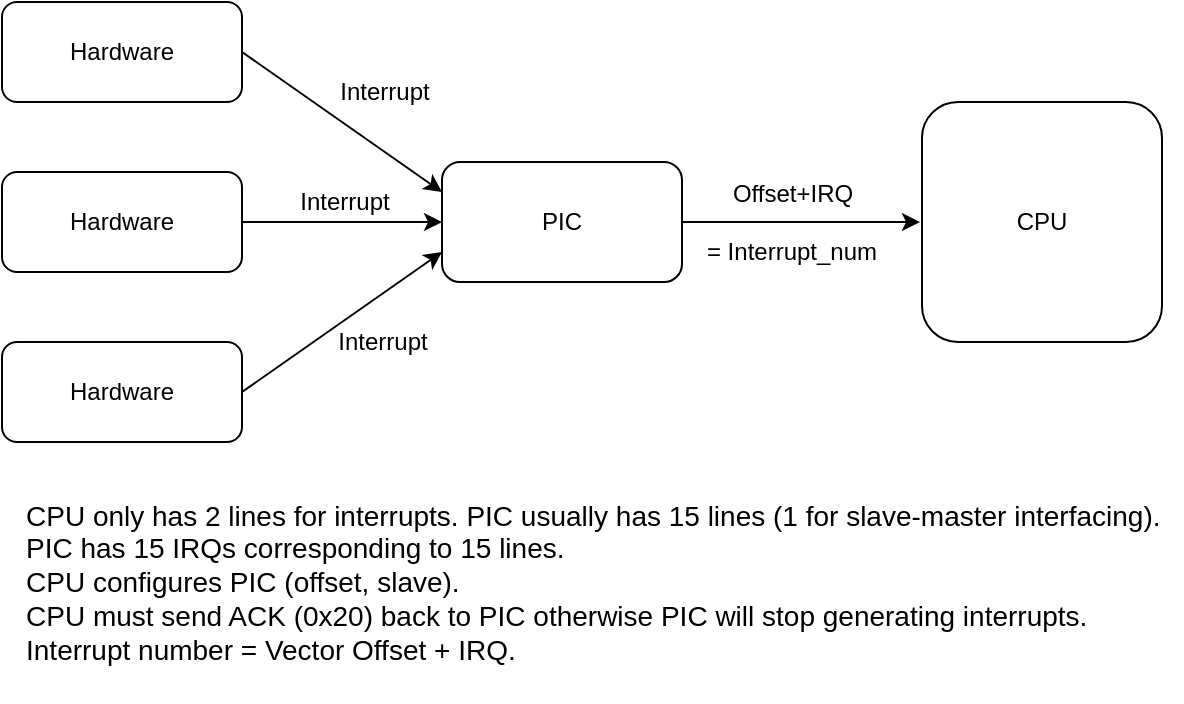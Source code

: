 <mxfile version="12.3.9" type="device" pages="1"><diagram id="AWuh9AsnLHnAJ_P4dx_8" name="Page-1"><mxGraphModel dx="1408" dy="742" grid="1" gridSize="10" guides="1" tooltips="1" connect="1" arrows="1" fold="1" page="1" pageScale="1" pageWidth="850" pageHeight="1100" math="0" shadow="0"><root><mxCell id="0"/><mxCell id="1" parent="0"/><mxCell id="VMnj8HYAoqV5E4mxRuQ2-1" value="PIC" style="rounded=1;whiteSpace=wrap;html=1;" vertex="1" parent="1"><mxGeometry x="280" y="270" width="120" height="60" as="geometry"/></mxCell><mxCell id="VMnj8HYAoqV5E4mxRuQ2-2" value="CPU" style="rounded=1;whiteSpace=wrap;html=1;" vertex="1" parent="1"><mxGeometry x="520" y="240" width="120" height="120" as="geometry"/></mxCell><mxCell id="VMnj8HYAoqV5E4mxRuQ2-3" value="Hardware" style="rounded=1;whiteSpace=wrap;html=1;" vertex="1" parent="1"><mxGeometry x="60" y="190" width="120" height="50" as="geometry"/></mxCell><mxCell id="VMnj8HYAoqV5E4mxRuQ2-4" value="Hardware" style="rounded=1;whiteSpace=wrap;html=1;" vertex="1" parent="1"><mxGeometry x="60" y="275" width="120" height="50" as="geometry"/></mxCell><mxCell id="VMnj8HYAoqV5E4mxRuQ2-5" value="Hardware" style="rounded=1;whiteSpace=wrap;html=1;" vertex="1" parent="1"><mxGeometry x="60" y="360" width="120" height="50" as="geometry"/></mxCell><mxCell id="VMnj8HYAoqV5E4mxRuQ2-6" value="" style="endArrow=classic;html=1;entryX=0;entryY=0.25;entryDx=0;entryDy=0;exitX=1;exitY=0.5;exitDx=0;exitDy=0;" edge="1" parent="1" source="VMnj8HYAoqV5E4mxRuQ2-3" target="VMnj8HYAoqV5E4mxRuQ2-1"><mxGeometry width="50" height="50" relative="1" as="geometry"><mxPoint x="240" y="210" as="sourcePoint"/><mxPoint x="110" y="430" as="targetPoint"/></mxGeometry></mxCell><mxCell id="VMnj8HYAoqV5E4mxRuQ2-7" value="Interrupt" style="text;html=1;align=center;verticalAlign=middle;resizable=0;points=[];;labelBackgroundColor=#ffffff;" vertex="1" connectable="0" parent="VMnj8HYAoqV5E4mxRuQ2-6"><mxGeometry x="-0.233" y="-1" relative="1" as="geometry"><mxPoint x="32.5" y="-8" as="offset"/></mxGeometry></mxCell><mxCell id="VMnj8HYAoqV5E4mxRuQ2-8" value="" style="endArrow=classic;html=1;entryX=0;entryY=0.5;entryDx=0;entryDy=0;exitX=1;exitY=0.5;exitDx=0;exitDy=0;" edge="1" parent="1" source="VMnj8HYAoqV5E4mxRuQ2-4" target="VMnj8HYAoqV5E4mxRuQ2-1"><mxGeometry width="50" height="50" relative="1" as="geometry"><mxPoint x="190" y="225" as="sourcePoint"/><mxPoint x="290" y="310" as="targetPoint"/></mxGeometry></mxCell><mxCell id="VMnj8HYAoqV5E4mxRuQ2-9" value="Interrupt" style="text;html=1;align=center;verticalAlign=middle;resizable=0;points=[];;labelBackgroundColor=#ffffff;" vertex="1" connectable="0" parent="VMnj8HYAoqV5E4mxRuQ2-8"><mxGeometry x="-0.233" y="-1" relative="1" as="geometry"><mxPoint x="12" y="-11" as="offset"/></mxGeometry></mxCell><mxCell id="VMnj8HYAoqV5E4mxRuQ2-10" value="" style="endArrow=classic;html=1;exitX=1;exitY=0.5;exitDx=0;exitDy=0;entryX=0;entryY=0.75;entryDx=0;entryDy=0;" edge="1" parent="1" source="VMnj8HYAoqV5E4mxRuQ2-5" target="VMnj8HYAoqV5E4mxRuQ2-1"><mxGeometry width="50" height="50" relative="1" as="geometry"><mxPoint x="200" y="235" as="sourcePoint"/><mxPoint x="280" y="300" as="targetPoint"/></mxGeometry></mxCell><mxCell id="VMnj8HYAoqV5E4mxRuQ2-11" value="Interrupt" style="text;html=1;align=center;verticalAlign=middle;resizable=0;points=[];;labelBackgroundColor=#ffffff;" vertex="1" connectable="0" parent="VMnj8HYAoqV5E4mxRuQ2-10"><mxGeometry x="-0.233" y="-1" relative="1" as="geometry"><mxPoint x="31" y="1" as="offset"/></mxGeometry></mxCell><mxCell id="VMnj8HYAoqV5E4mxRuQ2-12" value="" style="endArrow=classic;html=1;exitX=1;exitY=0.5;exitDx=0;exitDy=0;" edge="1" parent="1" source="VMnj8HYAoqV5E4mxRuQ2-1"><mxGeometry width="50" height="50" relative="1" as="geometry"><mxPoint x="60" y="480" as="sourcePoint"/><mxPoint x="519" y="300" as="targetPoint"/></mxGeometry></mxCell><mxCell id="VMnj8HYAoqV5E4mxRuQ2-13" value="Offset+IRQ" style="text;html=1;align=center;verticalAlign=middle;resizable=0;points=[];;labelBackgroundColor=#ffffff;" vertex="1" connectable="0" parent="VMnj8HYAoqV5E4mxRuQ2-12"><mxGeometry x="-0.291" y="2" relative="1" as="geometry"><mxPoint x="13" y="-12.5" as="offset"/></mxGeometry></mxCell><mxCell id="VMnj8HYAoqV5E4mxRuQ2-14" value="= Interrupt_num" style="text;html=1;strokeColor=none;fillColor=none;align=center;verticalAlign=middle;whiteSpace=wrap;rounded=0;" vertex="1" parent="1"><mxGeometry x="410" y="305" width="90" height="20" as="geometry"/></mxCell><mxCell id="VMnj8HYAoqV5E4mxRuQ2-18" value="&lt;div style=&quot;font-size: 14px&quot;&gt;&lt;font style=&quot;font-size: 14px&quot;&gt;CPU only has 2 lines for interrupts. PIC usually has 15 lines (1 for slave-master interfacing).&lt;br&gt;&lt;/font&gt;&lt;/div&gt;&lt;div style=&quot;font-size: 14px&quot;&gt;&lt;font style=&quot;font-size: 14px&quot;&gt;PIC has 15 IRQs corresponding to 15 lines.&lt;br&gt;&lt;/font&gt;&lt;/div&gt;&lt;div style=&quot;font-size: 14px&quot;&gt;&lt;font style=&quot;font-size: 14px&quot;&gt;CPU configures PIC (offset, slave).&lt;/font&gt;&lt;/div&gt;&lt;div style=&quot;font-size: 14px&quot;&gt;&lt;font style=&quot;font-size: 14px&quot;&gt;CPU must send ACK (0x20) back to PIC otherwise PIC will stop generating interrupts.&lt;/font&gt;&lt;/div&gt;&lt;div style=&quot;font-size: 14px&quot;&gt;&lt;font style=&quot;font-size: 14px&quot;&gt;Interrupt number = Vector Offset + IRQ.&lt;br&gt;&lt;/font&gt;&lt;/div&gt;" style="text;html=1;strokeColor=none;fillColor=none;align=left;verticalAlign=middle;whiteSpace=wrap;rounded=0;" vertex="1" parent="1"><mxGeometry x="70" y="420" width="580" height="120" as="geometry"/></mxCell></root></mxGraphModel></diagram></mxfile>